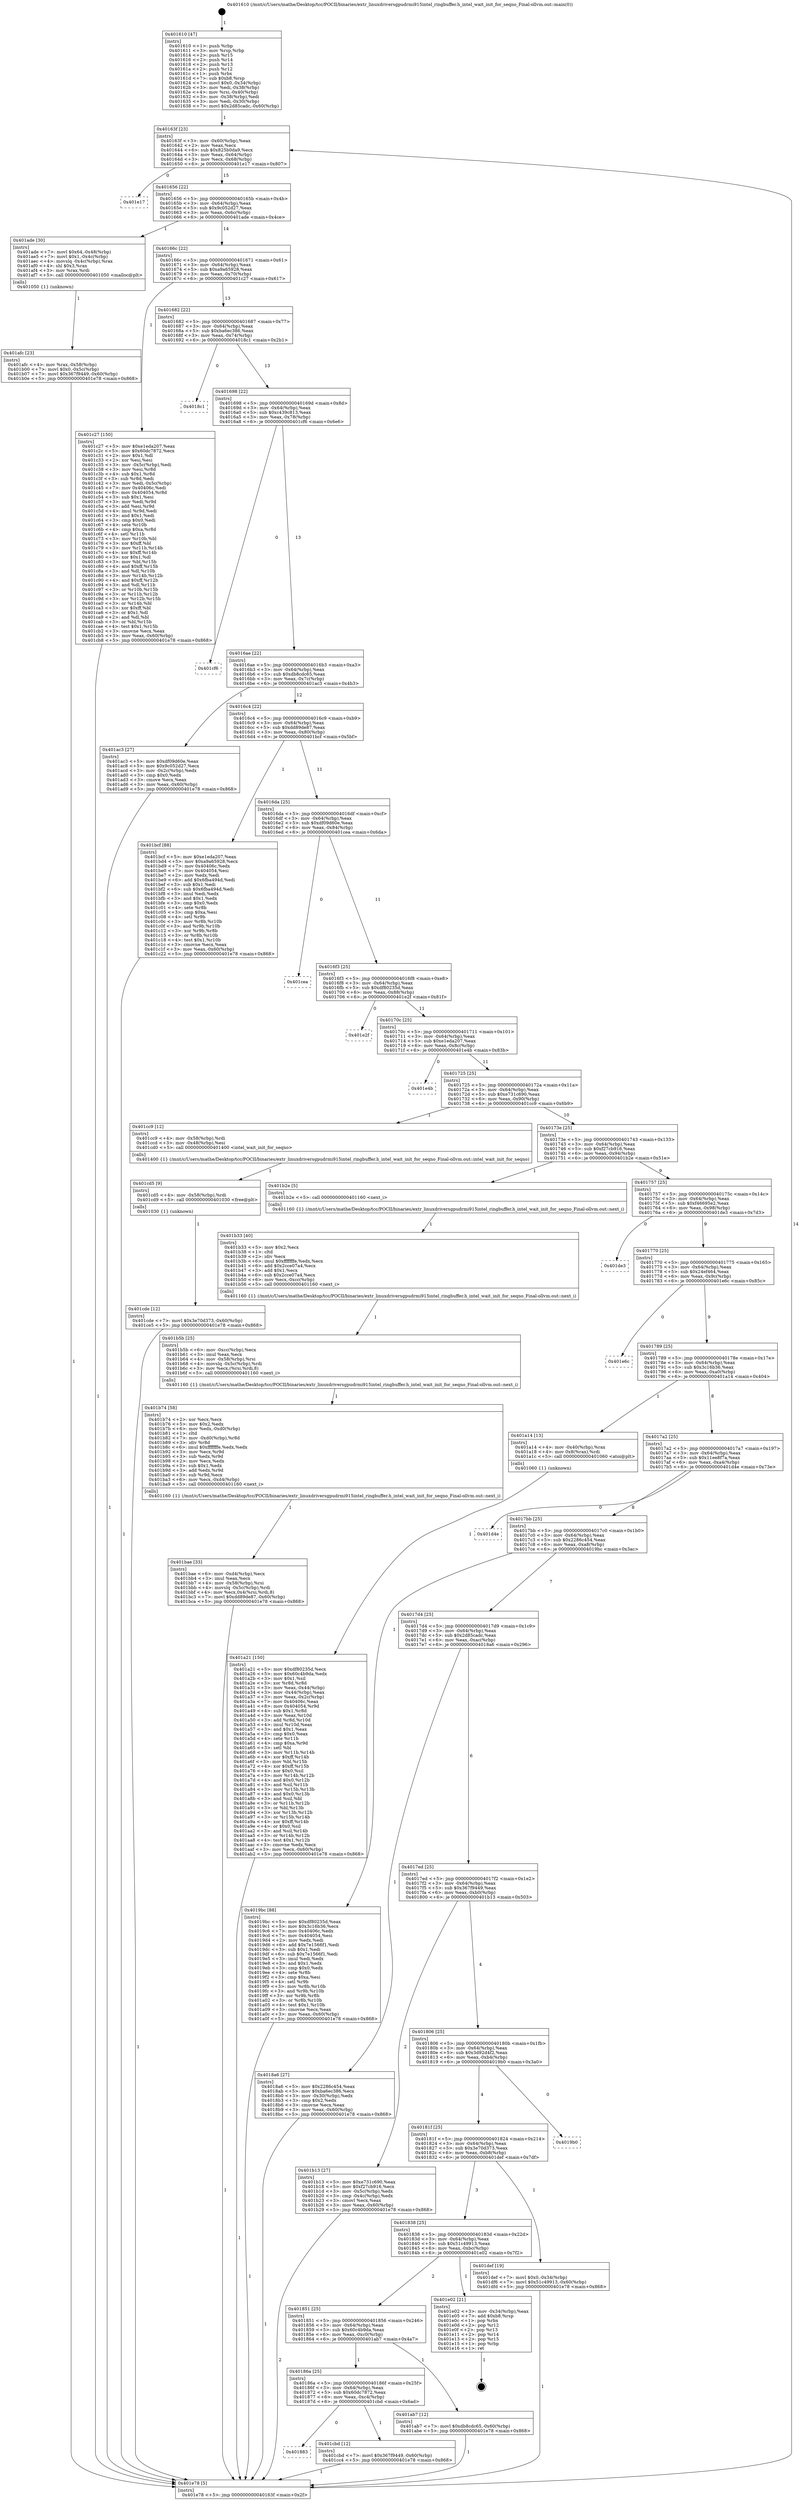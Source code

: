 digraph "0x401610" {
  label = "0x401610 (/mnt/c/Users/mathe/Desktop/tcc/POCII/binaries/extr_linuxdriversgpudrmi915intel_ringbuffer.h_intel_wait_init_for_seqno_Final-ollvm.out::main(0))"
  labelloc = "t"
  node[shape=record]

  Entry [label="",width=0.3,height=0.3,shape=circle,fillcolor=black,style=filled]
  "0x40163f" [label="{
     0x40163f [23]\l
     | [instrs]\l
     &nbsp;&nbsp;0x40163f \<+3\>: mov -0x60(%rbp),%eax\l
     &nbsp;&nbsp;0x401642 \<+2\>: mov %eax,%ecx\l
     &nbsp;&nbsp;0x401644 \<+6\>: sub $0x825b0da9,%ecx\l
     &nbsp;&nbsp;0x40164a \<+3\>: mov %eax,-0x64(%rbp)\l
     &nbsp;&nbsp;0x40164d \<+3\>: mov %ecx,-0x68(%rbp)\l
     &nbsp;&nbsp;0x401650 \<+6\>: je 0000000000401e17 \<main+0x807\>\l
  }"]
  "0x401e17" [label="{
     0x401e17\l
  }", style=dashed]
  "0x401656" [label="{
     0x401656 [22]\l
     | [instrs]\l
     &nbsp;&nbsp;0x401656 \<+5\>: jmp 000000000040165b \<main+0x4b\>\l
     &nbsp;&nbsp;0x40165b \<+3\>: mov -0x64(%rbp),%eax\l
     &nbsp;&nbsp;0x40165e \<+5\>: sub $0x9c052d27,%eax\l
     &nbsp;&nbsp;0x401663 \<+3\>: mov %eax,-0x6c(%rbp)\l
     &nbsp;&nbsp;0x401666 \<+6\>: je 0000000000401ade \<main+0x4ce\>\l
  }"]
  Exit [label="",width=0.3,height=0.3,shape=circle,fillcolor=black,style=filled,peripheries=2]
  "0x401ade" [label="{
     0x401ade [30]\l
     | [instrs]\l
     &nbsp;&nbsp;0x401ade \<+7\>: movl $0x64,-0x48(%rbp)\l
     &nbsp;&nbsp;0x401ae5 \<+7\>: movl $0x1,-0x4c(%rbp)\l
     &nbsp;&nbsp;0x401aec \<+4\>: movslq -0x4c(%rbp),%rax\l
     &nbsp;&nbsp;0x401af0 \<+4\>: shl $0x3,%rax\l
     &nbsp;&nbsp;0x401af4 \<+3\>: mov %rax,%rdi\l
     &nbsp;&nbsp;0x401af7 \<+5\>: call 0000000000401050 \<malloc@plt\>\l
     | [calls]\l
     &nbsp;&nbsp;0x401050 \{1\} (unknown)\l
  }"]
  "0x40166c" [label="{
     0x40166c [22]\l
     | [instrs]\l
     &nbsp;&nbsp;0x40166c \<+5\>: jmp 0000000000401671 \<main+0x61\>\l
     &nbsp;&nbsp;0x401671 \<+3\>: mov -0x64(%rbp),%eax\l
     &nbsp;&nbsp;0x401674 \<+5\>: sub $0xa9a65928,%eax\l
     &nbsp;&nbsp;0x401679 \<+3\>: mov %eax,-0x70(%rbp)\l
     &nbsp;&nbsp;0x40167c \<+6\>: je 0000000000401c27 \<main+0x617\>\l
  }"]
  "0x401cde" [label="{
     0x401cde [12]\l
     | [instrs]\l
     &nbsp;&nbsp;0x401cde \<+7\>: movl $0x3e70d373,-0x60(%rbp)\l
     &nbsp;&nbsp;0x401ce5 \<+5\>: jmp 0000000000401e78 \<main+0x868\>\l
  }"]
  "0x401c27" [label="{
     0x401c27 [150]\l
     | [instrs]\l
     &nbsp;&nbsp;0x401c27 \<+5\>: mov $0xe1eda207,%eax\l
     &nbsp;&nbsp;0x401c2c \<+5\>: mov $0x60dc7872,%ecx\l
     &nbsp;&nbsp;0x401c31 \<+2\>: mov $0x1,%dl\l
     &nbsp;&nbsp;0x401c33 \<+2\>: xor %esi,%esi\l
     &nbsp;&nbsp;0x401c35 \<+3\>: mov -0x5c(%rbp),%edi\l
     &nbsp;&nbsp;0x401c38 \<+3\>: mov %esi,%r8d\l
     &nbsp;&nbsp;0x401c3b \<+4\>: sub $0x1,%r8d\l
     &nbsp;&nbsp;0x401c3f \<+3\>: sub %r8d,%edi\l
     &nbsp;&nbsp;0x401c42 \<+3\>: mov %edi,-0x5c(%rbp)\l
     &nbsp;&nbsp;0x401c45 \<+7\>: mov 0x40406c,%edi\l
     &nbsp;&nbsp;0x401c4c \<+8\>: mov 0x404054,%r8d\l
     &nbsp;&nbsp;0x401c54 \<+3\>: sub $0x1,%esi\l
     &nbsp;&nbsp;0x401c57 \<+3\>: mov %edi,%r9d\l
     &nbsp;&nbsp;0x401c5a \<+3\>: add %esi,%r9d\l
     &nbsp;&nbsp;0x401c5d \<+4\>: imul %r9d,%edi\l
     &nbsp;&nbsp;0x401c61 \<+3\>: and $0x1,%edi\l
     &nbsp;&nbsp;0x401c64 \<+3\>: cmp $0x0,%edi\l
     &nbsp;&nbsp;0x401c67 \<+4\>: sete %r10b\l
     &nbsp;&nbsp;0x401c6b \<+4\>: cmp $0xa,%r8d\l
     &nbsp;&nbsp;0x401c6f \<+4\>: setl %r11b\l
     &nbsp;&nbsp;0x401c73 \<+3\>: mov %r10b,%bl\l
     &nbsp;&nbsp;0x401c76 \<+3\>: xor $0xff,%bl\l
     &nbsp;&nbsp;0x401c79 \<+3\>: mov %r11b,%r14b\l
     &nbsp;&nbsp;0x401c7c \<+4\>: xor $0xff,%r14b\l
     &nbsp;&nbsp;0x401c80 \<+3\>: xor $0x1,%dl\l
     &nbsp;&nbsp;0x401c83 \<+3\>: mov %bl,%r15b\l
     &nbsp;&nbsp;0x401c86 \<+4\>: and $0xff,%r15b\l
     &nbsp;&nbsp;0x401c8a \<+3\>: and %dl,%r10b\l
     &nbsp;&nbsp;0x401c8d \<+3\>: mov %r14b,%r12b\l
     &nbsp;&nbsp;0x401c90 \<+4\>: and $0xff,%r12b\l
     &nbsp;&nbsp;0x401c94 \<+3\>: and %dl,%r11b\l
     &nbsp;&nbsp;0x401c97 \<+3\>: or %r10b,%r15b\l
     &nbsp;&nbsp;0x401c9a \<+3\>: or %r11b,%r12b\l
     &nbsp;&nbsp;0x401c9d \<+3\>: xor %r12b,%r15b\l
     &nbsp;&nbsp;0x401ca0 \<+3\>: or %r14b,%bl\l
     &nbsp;&nbsp;0x401ca3 \<+3\>: xor $0xff,%bl\l
     &nbsp;&nbsp;0x401ca6 \<+3\>: or $0x1,%dl\l
     &nbsp;&nbsp;0x401ca9 \<+2\>: and %dl,%bl\l
     &nbsp;&nbsp;0x401cab \<+3\>: or %bl,%r15b\l
     &nbsp;&nbsp;0x401cae \<+4\>: test $0x1,%r15b\l
     &nbsp;&nbsp;0x401cb2 \<+3\>: cmovne %ecx,%eax\l
     &nbsp;&nbsp;0x401cb5 \<+3\>: mov %eax,-0x60(%rbp)\l
     &nbsp;&nbsp;0x401cb8 \<+5\>: jmp 0000000000401e78 \<main+0x868\>\l
  }"]
  "0x401682" [label="{
     0x401682 [22]\l
     | [instrs]\l
     &nbsp;&nbsp;0x401682 \<+5\>: jmp 0000000000401687 \<main+0x77\>\l
     &nbsp;&nbsp;0x401687 \<+3\>: mov -0x64(%rbp),%eax\l
     &nbsp;&nbsp;0x40168a \<+5\>: sub $0xba6ec386,%eax\l
     &nbsp;&nbsp;0x40168f \<+3\>: mov %eax,-0x74(%rbp)\l
     &nbsp;&nbsp;0x401692 \<+6\>: je 00000000004018c1 \<main+0x2b1\>\l
  }"]
  "0x401cd5" [label="{
     0x401cd5 [9]\l
     | [instrs]\l
     &nbsp;&nbsp;0x401cd5 \<+4\>: mov -0x58(%rbp),%rdi\l
     &nbsp;&nbsp;0x401cd9 \<+5\>: call 0000000000401030 \<free@plt\>\l
     | [calls]\l
     &nbsp;&nbsp;0x401030 \{1\} (unknown)\l
  }"]
  "0x4018c1" [label="{
     0x4018c1\l
  }", style=dashed]
  "0x401698" [label="{
     0x401698 [22]\l
     | [instrs]\l
     &nbsp;&nbsp;0x401698 \<+5\>: jmp 000000000040169d \<main+0x8d\>\l
     &nbsp;&nbsp;0x40169d \<+3\>: mov -0x64(%rbp),%eax\l
     &nbsp;&nbsp;0x4016a0 \<+5\>: sub $0xc439c813,%eax\l
     &nbsp;&nbsp;0x4016a5 \<+3\>: mov %eax,-0x78(%rbp)\l
     &nbsp;&nbsp;0x4016a8 \<+6\>: je 0000000000401cf6 \<main+0x6e6\>\l
  }"]
  "0x401883" [label="{
     0x401883\l
  }", style=dashed]
  "0x401cf6" [label="{
     0x401cf6\l
  }", style=dashed]
  "0x4016ae" [label="{
     0x4016ae [22]\l
     | [instrs]\l
     &nbsp;&nbsp;0x4016ae \<+5\>: jmp 00000000004016b3 \<main+0xa3\>\l
     &nbsp;&nbsp;0x4016b3 \<+3\>: mov -0x64(%rbp),%eax\l
     &nbsp;&nbsp;0x4016b6 \<+5\>: sub $0xdb8cdc65,%eax\l
     &nbsp;&nbsp;0x4016bb \<+3\>: mov %eax,-0x7c(%rbp)\l
     &nbsp;&nbsp;0x4016be \<+6\>: je 0000000000401ac3 \<main+0x4b3\>\l
  }"]
  "0x401cbd" [label="{
     0x401cbd [12]\l
     | [instrs]\l
     &nbsp;&nbsp;0x401cbd \<+7\>: movl $0x367f9449,-0x60(%rbp)\l
     &nbsp;&nbsp;0x401cc4 \<+5\>: jmp 0000000000401e78 \<main+0x868\>\l
  }"]
  "0x401ac3" [label="{
     0x401ac3 [27]\l
     | [instrs]\l
     &nbsp;&nbsp;0x401ac3 \<+5\>: mov $0xdf09d60e,%eax\l
     &nbsp;&nbsp;0x401ac8 \<+5\>: mov $0x9c052d27,%ecx\l
     &nbsp;&nbsp;0x401acd \<+3\>: mov -0x2c(%rbp),%edx\l
     &nbsp;&nbsp;0x401ad0 \<+3\>: cmp $0x0,%edx\l
     &nbsp;&nbsp;0x401ad3 \<+3\>: cmove %ecx,%eax\l
     &nbsp;&nbsp;0x401ad6 \<+3\>: mov %eax,-0x60(%rbp)\l
     &nbsp;&nbsp;0x401ad9 \<+5\>: jmp 0000000000401e78 \<main+0x868\>\l
  }"]
  "0x4016c4" [label="{
     0x4016c4 [22]\l
     | [instrs]\l
     &nbsp;&nbsp;0x4016c4 \<+5\>: jmp 00000000004016c9 \<main+0xb9\>\l
     &nbsp;&nbsp;0x4016c9 \<+3\>: mov -0x64(%rbp),%eax\l
     &nbsp;&nbsp;0x4016cc \<+5\>: sub $0xdd89de87,%eax\l
     &nbsp;&nbsp;0x4016d1 \<+3\>: mov %eax,-0x80(%rbp)\l
     &nbsp;&nbsp;0x4016d4 \<+6\>: je 0000000000401bcf \<main+0x5bf\>\l
  }"]
  "0x401bae" [label="{
     0x401bae [33]\l
     | [instrs]\l
     &nbsp;&nbsp;0x401bae \<+6\>: mov -0xd4(%rbp),%ecx\l
     &nbsp;&nbsp;0x401bb4 \<+3\>: imul %eax,%ecx\l
     &nbsp;&nbsp;0x401bb7 \<+4\>: mov -0x58(%rbp),%rsi\l
     &nbsp;&nbsp;0x401bbb \<+4\>: movslq -0x5c(%rbp),%rdi\l
     &nbsp;&nbsp;0x401bbf \<+4\>: mov %ecx,0x4(%rsi,%rdi,8)\l
     &nbsp;&nbsp;0x401bc3 \<+7\>: movl $0xdd89de87,-0x60(%rbp)\l
     &nbsp;&nbsp;0x401bca \<+5\>: jmp 0000000000401e78 \<main+0x868\>\l
  }"]
  "0x401bcf" [label="{
     0x401bcf [88]\l
     | [instrs]\l
     &nbsp;&nbsp;0x401bcf \<+5\>: mov $0xe1eda207,%eax\l
     &nbsp;&nbsp;0x401bd4 \<+5\>: mov $0xa9a65928,%ecx\l
     &nbsp;&nbsp;0x401bd9 \<+7\>: mov 0x40406c,%edx\l
     &nbsp;&nbsp;0x401be0 \<+7\>: mov 0x404054,%esi\l
     &nbsp;&nbsp;0x401be7 \<+2\>: mov %edx,%edi\l
     &nbsp;&nbsp;0x401be9 \<+6\>: add $0x6fba494d,%edi\l
     &nbsp;&nbsp;0x401bef \<+3\>: sub $0x1,%edi\l
     &nbsp;&nbsp;0x401bf2 \<+6\>: sub $0x6fba494d,%edi\l
     &nbsp;&nbsp;0x401bf8 \<+3\>: imul %edi,%edx\l
     &nbsp;&nbsp;0x401bfb \<+3\>: and $0x1,%edx\l
     &nbsp;&nbsp;0x401bfe \<+3\>: cmp $0x0,%edx\l
     &nbsp;&nbsp;0x401c01 \<+4\>: sete %r8b\l
     &nbsp;&nbsp;0x401c05 \<+3\>: cmp $0xa,%esi\l
     &nbsp;&nbsp;0x401c08 \<+4\>: setl %r9b\l
     &nbsp;&nbsp;0x401c0c \<+3\>: mov %r8b,%r10b\l
     &nbsp;&nbsp;0x401c0f \<+3\>: and %r9b,%r10b\l
     &nbsp;&nbsp;0x401c12 \<+3\>: xor %r9b,%r8b\l
     &nbsp;&nbsp;0x401c15 \<+3\>: or %r8b,%r10b\l
     &nbsp;&nbsp;0x401c18 \<+4\>: test $0x1,%r10b\l
     &nbsp;&nbsp;0x401c1c \<+3\>: cmovne %ecx,%eax\l
     &nbsp;&nbsp;0x401c1f \<+3\>: mov %eax,-0x60(%rbp)\l
     &nbsp;&nbsp;0x401c22 \<+5\>: jmp 0000000000401e78 \<main+0x868\>\l
  }"]
  "0x4016da" [label="{
     0x4016da [25]\l
     | [instrs]\l
     &nbsp;&nbsp;0x4016da \<+5\>: jmp 00000000004016df \<main+0xcf\>\l
     &nbsp;&nbsp;0x4016df \<+3\>: mov -0x64(%rbp),%eax\l
     &nbsp;&nbsp;0x4016e2 \<+5\>: sub $0xdf09d60e,%eax\l
     &nbsp;&nbsp;0x4016e7 \<+6\>: mov %eax,-0x84(%rbp)\l
     &nbsp;&nbsp;0x4016ed \<+6\>: je 0000000000401cea \<main+0x6da\>\l
  }"]
  "0x401b74" [label="{
     0x401b74 [58]\l
     | [instrs]\l
     &nbsp;&nbsp;0x401b74 \<+2\>: xor %ecx,%ecx\l
     &nbsp;&nbsp;0x401b76 \<+5\>: mov $0x2,%edx\l
     &nbsp;&nbsp;0x401b7b \<+6\>: mov %edx,-0xd0(%rbp)\l
     &nbsp;&nbsp;0x401b81 \<+1\>: cltd\l
     &nbsp;&nbsp;0x401b82 \<+7\>: mov -0xd0(%rbp),%r8d\l
     &nbsp;&nbsp;0x401b89 \<+3\>: idiv %r8d\l
     &nbsp;&nbsp;0x401b8c \<+6\>: imul $0xfffffffe,%edx,%edx\l
     &nbsp;&nbsp;0x401b92 \<+3\>: mov %ecx,%r9d\l
     &nbsp;&nbsp;0x401b95 \<+3\>: sub %edx,%r9d\l
     &nbsp;&nbsp;0x401b98 \<+2\>: mov %ecx,%edx\l
     &nbsp;&nbsp;0x401b9a \<+3\>: sub $0x1,%edx\l
     &nbsp;&nbsp;0x401b9d \<+3\>: add %edx,%r9d\l
     &nbsp;&nbsp;0x401ba0 \<+3\>: sub %r9d,%ecx\l
     &nbsp;&nbsp;0x401ba3 \<+6\>: mov %ecx,-0xd4(%rbp)\l
     &nbsp;&nbsp;0x401ba9 \<+5\>: call 0000000000401160 \<next_i\>\l
     | [calls]\l
     &nbsp;&nbsp;0x401160 \{1\} (/mnt/c/Users/mathe/Desktop/tcc/POCII/binaries/extr_linuxdriversgpudrmi915intel_ringbuffer.h_intel_wait_init_for_seqno_Final-ollvm.out::next_i)\l
  }"]
  "0x401cea" [label="{
     0x401cea\l
  }", style=dashed]
  "0x4016f3" [label="{
     0x4016f3 [25]\l
     | [instrs]\l
     &nbsp;&nbsp;0x4016f3 \<+5\>: jmp 00000000004016f8 \<main+0xe8\>\l
     &nbsp;&nbsp;0x4016f8 \<+3\>: mov -0x64(%rbp),%eax\l
     &nbsp;&nbsp;0x4016fb \<+5\>: sub $0xdf80235d,%eax\l
     &nbsp;&nbsp;0x401700 \<+6\>: mov %eax,-0x88(%rbp)\l
     &nbsp;&nbsp;0x401706 \<+6\>: je 0000000000401e2f \<main+0x81f\>\l
  }"]
  "0x401b5b" [label="{
     0x401b5b [25]\l
     | [instrs]\l
     &nbsp;&nbsp;0x401b5b \<+6\>: mov -0xcc(%rbp),%ecx\l
     &nbsp;&nbsp;0x401b61 \<+3\>: imul %eax,%ecx\l
     &nbsp;&nbsp;0x401b64 \<+4\>: mov -0x58(%rbp),%rsi\l
     &nbsp;&nbsp;0x401b68 \<+4\>: movslq -0x5c(%rbp),%rdi\l
     &nbsp;&nbsp;0x401b6c \<+3\>: mov %ecx,(%rsi,%rdi,8)\l
     &nbsp;&nbsp;0x401b6f \<+5\>: call 0000000000401160 \<next_i\>\l
     | [calls]\l
     &nbsp;&nbsp;0x401160 \{1\} (/mnt/c/Users/mathe/Desktop/tcc/POCII/binaries/extr_linuxdriversgpudrmi915intel_ringbuffer.h_intel_wait_init_for_seqno_Final-ollvm.out::next_i)\l
  }"]
  "0x401e2f" [label="{
     0x401e2f\l
  }", style=dashed]
  "0x40170c" [label="{
     0x40170c [25]\l
     | [instrs]\l
     &nbsp;&nbsp;0x40170c \<+5\>: jmp 0000000000401711 \<main+0x101\>\l
     &nbsp;&nbsp;0x401711 \<+3\>: mov -0x64(%rbp),%eax\l
     &nbsp;&nbsp;0x401714 \<+5\>: sub $0xe1eda207,%eax\l
     &nbsp;&nbsp;0x401719 \<+6\>: mov %eax,-0x8c(%rbp)\l
     &nbsp;&nbsp;0x40171f \<+6\>: je 0000000000401e4b \<main+0x83b\>\l
  }"]
  "0x401b33" [label="{
     0x401b33 [40]\l
     | [instrs]\l
     &nbsp;&nbsp;0x401b33 \<+5\>: mov $0x2,%ecx\l
     &nbsp;&nbsp;0x401b38 \<+1\>: cltd\l
     &nbsp;&nbsp;0x401b39 \<+2\>: idiv %ecx\l
     &nbsp;&nbsp;0x401b3b \<+6\>: imul $0xfffffffe,%edx,%ecx\l
     &nbsp;&nbsp;0x401b41 \<+6\>: add $0x2cce07a4,%ecx\l
     &nbsp;&nbsp;0x401b47 \<+3\>: add $0x1,%ecx\l
     &nbsp;&nbsp;0x401b4a \<+6\>: sub $0x2cce07a4,%ecx\l
     &nbsp;&nbsp;0x401b50 \<+6\>: mov %ecx,-0xcc(%rbp)\l
     &nbsp;&nbsp;0x401b56 \<+5\>: call 0000000000401160 \<next_i\>\l
     | [calls]\l
     &nbsp;&nbsp;0x401160 \{1\} (/mnt/c/Users/mathe/Desktop/tcc/POCII/binaries/extr_linuxdriversgpudrmi915intel_ringbuffer.h_intel_wait_init_for_seqno_Final-ollvm.out::next_i)\l
  }"]
  "0x401e4b" [label="{
     0x401e4b\l
  }", style=dashed]
  "0x401725" [label="{
     0x401725 [25]\l
     | [instrs]\l
     &nbsp;&nbsp;0x401725 \<+5\>: jmp 000000000040172a \<main+0x11a\>\l
     &nbsp;&nbsp;0x40172a \<+3\>: mov -0x64(%rbp),%eax\l
     &nbsp;&nbsp;0x40172d \<+5\>: sub $0xe731c690,%eax\l
     &nbsp;&nbsp;0x401732 \<+6\>: mov %eax,-0x90(%rbp)\l
     &nbsp;&nbsp;0x401738 \<+6\>: je 0000000000401cc9 \<main+0x6b9\>\l
  }"]
  "0x401afc" [label="{
     0x401afc [23]\l
     | [instrs]\l
     &nbsp;&nbsp;0x401afc \<+4\>: mov %rax,-0x58(%rbp)\l
     &nbsp;&nbsp;0x401b00 \<+7\>: movl $0x0,-0x5c(%rbp)\l
     &nbsp;&nbsp;0x401b07 \<+7\>: movl $0x367f9449,-0x60(%rbp)\l
     &nbsp;&nbsp;0x401b0e \<+5\>: jmp 0000000000401e78 \<main+0x868\>\l
  }"]
  "0x401cc9" [label="{
     0x401cc9 [12]\l
     | [instrs]\l
     &nbsp;&nbsp;0x401cc9 \<+4\>: mov -0x58(%rbp),%rdi\l
     &nbsp;&nbsp;0x401ccd \<+3\>: mov -0x48(%rbp),%esi\l
     &nbsp;&nbsp;0x401cd0 \<+5\>: call 0000000000401400 \<intel_wait_init_for_seqno\>\l
     | [calls]\l
     &nbsp;&nbsp;0x401400 \{1\} (/mnt/c/Users/mathe/Desktop/tcc/POCII/binaries/extr_linuxdriversgpudrmi915intel_ringbuffer.h_intel_wait_init_for_seqno_Final-ollvm.out::intel_wait_init_for_seqno)\l
  }"]
  "0x40173e" [label="{
     0x40173e [25]\l
     | [instrs]\l
     &nbsp;&nbsp;0x40173e \<+5\>: jmp 0000000000401743 \<main+0x133\>\l
     &nbsp;&nbsp;0x401743 \<+3\>: mov -0x64(%rbp),%eax\l
     &nbsp;&nbsp;0x401746 \<+5\>: sub $0xf27cb916,%eax\l
     &nbsp;&nbsp;0x40174b \<+6\>: mov %eax,-0x94(%rbp)\l
     &nbsp;&nbsp;0x401751 \<+6\>: je 0000000000401b2e \<main+0x51e\>\l
  }"]
  "0x40186a" [label="{
     0x40186a [25]\l
     | [instrs]\l
     &nbsp;&nbsp;0x40186a \<+5\>: jmp 000000000040186f \<main+0x25f\>\l
     &nbsp;&nbsp;0x40186f \<+3\>: mov -0x64(%rbp),%eax\l
     &nbsp;&nbsp;0x401872 \<+5\>: sub $0x60dc7872,%eax\l
     &nbsp;&nbsp;0x401877 \<+6\>: mov %eax,-0xc4(%rbp)\l
     &nbsp;&nbsp;0x40187d \<+6\>: je 0000000000401cbd \<main+0x6ad\>\l
  }"]
  "0x401b2e" [label="{
     0x401b2e [5]\l
     | [instrs]\l
     &nbsp;&nbsp;0x401b2e \<+5\>: call 0000000000401160 \<next_i\>\l
     | [calls]\l
     &nbsp;&nbsp;0x401160 \{1\} (/mnt/c/Users/mathe/Desktop/tcc/POCII/binaries/extr_linuxdriversgpudrmi915intel_ringbuffer.h_intel_wait_init_for_seqno_Final-ollvm.out::next_i)\l
  }"]
  "0x401757" [label="{
     0x401757 [25]\l
     | [instrs]\l
     &nbsp;&nbsp;0x401757 \<+5\>: jmp 000000000040175c \<main+0x14c\>\l
     &nbsp;&nbsp;0x40175c \<+3\>: mov -0x64(%rbp),%eax\l
     &nbsp;&nbsp;0x40175f \<+5\>: sub $0xf46695e2,%eax\l
     &nbsp;&nbsp;0x401764 \<+6\>: mov %eax,-0x98(%rbp)\l
     &nbsp;&nbsp;0x40176a \<+6\>: je 0000000000401de3 \<main+0x7d3\>\l
  }"]
  "0x401ab7" [label="{
     0x401ab7 [12]\l
     | [instrs]\l
     &nbsp;&nbsp;0x401ab7 \<+7\>: movl $0xdb8cdc65,-0x60(%rbp)\l
     &nbsp;&nbsp;0x401abe \<+5\>: jmp 0000000000401e78 \<main+0x868\>\l
  }"]
  "0x401de3" [label="{
     0x401de3\l
  }", style=dashed]
  "0x401770" [label="{
     0x401770 [25]\l
     | [instrs]\l
     &nbsp;&nbsp;0x401770 \<+5\>: jmp 0000000000401775 \<main+0x165\>\l
     &nbsp;&nbsp;0x401775 \<+3\>: mov -0x64(%rbp),%eax\l
     &nbsp;&nbsp;0x401778 \<+5\>: sub $0x24ef464,%eax\l
     &nbsp;&nbsp;0x40177d \<+6\>: mov %eax,-0x9c(%rbp)\l
     &nbsp;&nbsp;0x401783 \<+6\>: je 0000000000401e6c \<main+0x85c\>\l
  }"]
  "0x401851" [label="{
     0x401851 [25]\l
     | [instrs]\l
     &nbsp;&nbsp;0x401851 \<+5\>: jmp 0000000000401856 \<main+0x246\>\l
     &nbsp;&nbsp;0x401856 \<+3\>: mov -0x64(%rbp),%eax\l
     &nbsp;&nbsp;0x401859 \<+5\>: sub $0x60c4b9da,%eax\l
     &nbsp;&nbsp;0x40185e \<+6\>: mov %eax,-0xc0(%rbp)\l
     &nbsp;&nbsp;0x401864 \<+6\>: je 0000000000401ab7 \<main+0x4a7\>\l
  }"]
  "0x401e6c" [label="{
     0x401e6c\l
  }", style=dashed]
  "0x401789" [label="{
     0x401789 [25]\l
     | [instrs]\l
     &nbsp;&nbsp;0x401789 \<+5\>: jmp 000000000040178e \<main+0x17e\>\l
     &nbsp;&nbsp;0x40178e \<+3\>: mov -0x64(%rbp),%eax\l
     &nbsp;&nbsp;0x401791 \<+5\>: sub $0x3c16b36,%eax\l
     &nbsp;&nbsp;0x401796 \<+6\>: mov %eax,-0xa0(%rbp)\l
     &nbsp;&nbsp;0x40179c \<+6\>: je 0000000000401a14 \<main+0x404\>\l
  }"]
  "0x401e02" [label="{
     0x401e02 [21]\l
     | [instrs]\l
     &nbsp;&nbsp;0x401e02 \<+3\>: mov -0x34(%rbp),%eax\l
     &nbsp;&nbsp;0x401e05 \<+7\>: add $0xb8,%rsp\l
     &nbsp;&nbsp;0x401e0c \<+1\>: pop %rbx\l
     &nbsp;&nbsp;0x401e0d \<+2\>: pop %r12\l
     &nbsp;&nbsp;0x401e0f \<+2\>: pop %r13\l
     &nbsp;&nbsp;0x401e11 \<+2\>: pop %r14\l
     &nbsp;&nbsp;0x401e13 \<+2\>: pop %r15\l
     &nbsp;&nbsp;0x401e15 \<+1\>: pop %rbp\l
     &nbsp;&nbsp;0x401e16 \<+1\>: ret\l
  }"]
  "0x401a14" [label="{
     0x401a14 [13]\l
     | [instrs]\l
     &nbsp;&nbsp;0x401a14 \<+4\>: mov -0x40(%rbp),%rax\l
     &nbsp;&nbsp;0x401a18 \<+4\>: mov 0x8(%rax),%rdi\l
     &nbsp;&nbsp;0x401a1c \<+5\>: call 0000000000401060 \<atoi@plt\>\l
     | [calls]\l
     &nbsp;&nbsp;0x401060 \{1\} (unknown)\l
  }"]
  "0x4017a2" [label="{
     0x4017a2 [25]\l
     | [instrs]\l
     &nbsp;&nbsp;0x4017a2 \<+5\>: jmp 00000000004017a7 \<main+0x197\>\l
     &nbsp;&nbsp;0x4017a7 \<+3\>: mov -0x64(%rbp),%eax\l
     &nbsp;&nbsp;0x4017aa \<+5\>: sub $0x11ee8f7a,%eax\l
     &nbsp;&nbsp;0x4017af \<+6\>: mov %eax,-0xa4(%rbp)\l
     &nbsp;&nbsp;0x4017b5 \<+6\>: je 0000000000401d4e \<main+0x73e\>\l
  }"]
  "0x401838" [label="{
     0x401838 [25]\l
     | [instrs]\l
     &nbsp;&nbsp;0x401838 \<+5\>: jmp 000000000040183d \<main+0x22d\>\l
     &nbsp;&nbsp;0x40183d \<+3\>: mov -0x64(%rbp),%eax\l
     &nbsp;&nbsp;0x401840 \<+5\>: sub $0x51c49913,%eax\l
     &nbsp;&nbsp;0x401845 \<+6\>: mov %eax,-0xbc(%rbp)\l
     &nbsp;&nbsp;0x40184b \<+6\>: je 0000000000401e02 \<main+0x7f2\>\l
  }"]
  "0x401d4e" [label="{
     0x401d4e\l
  }", style=dashed]
  "0x4017bb" [label="{
     0x4017bb [25]\l
     | [instrs]\l
     &nbsp;&nbsp;0x4017bb \<+5\>: jmp 00000000004017c0 \<main+0x1b0\>\l
     &nbsp;&nbsp;0x4017c0 \<+3\>: mov -0x64(%rbp),%eax\l
     &nbsp;&nbsp;0x4017c3 \<+5\>: sub $0x2286c454,%eax\l
     &nbsp;&nbsp;0x4017c8 \<+6\>: mov %eax,-0xa8(%rbp)\l
     &nbsp;&nbsp;0x4017ce \<+6\>: je 00000000004019bc \<main+0x3ac\>\l
  }"]
  "0x401def" [label="{
     0x401def [19]\l
     | [instrs]\l
     &nbsp;&nbsp;0x401def \<+7\>: movl $0x0,-0x34(%rbp)\l
     &nbsp;&nbsp;0x401df6 \<+7\>: movl $0x51c49913,-0x60(%rbp)\l
     &nbsp;&nbsp;0x401dfd \<+5\>: jmp 0000000000401e78 \<main+0x868\>\l
  }"]
  "0x4019bc" [label="{
     0x4019bc [88]\l
     | [instrs]\l
     &nbsp;&nbsp;0x4019bc \<+5\>: mov $0xdf80235d,%eax\l
     &nbsp;&nbsp;0x4019c1 \<+5\>: mov $0x3c16b36,%ecx\l
     &nbsp;&nbsp;0x4019c6 \<+7\>: mov 0x40406c,%edx\l
     &nbsp;&nbsp;0x4019cd \<+7\>: mov 0x404054,%esi\l
     &nbsp;&nbsp;0x4019d4 \<+2\>: mov %edx,%edi\l
     &nbsp;&nbsp;0x4019d6 \<+6\>: add $0x7e1566f1,%edi\l
     &nbsp;&nbsp;0x4019dc \<+3\>: sub $0x1,%edi\l
     &nbsp;&nbsp;0x4019df \<+6\>: sub $0x7e1566f1,%edi\l
     &nbsp;&nbsp;0x4019e5 \<+3\>: imul %edi,%edx\l
     &nbsp;&nbsp;0x4019e8 \<+3\>: and $0x1,%edx\l
     &nbsp;&nbsp;0x4019eb \<+3\>: cmp $0x0,%edx\l
     &nbsp;&nbsp;0x4019ee \<+4\>: sete %r8b\l
     &nbsp;&nbsp;0x4019f2 \<+3\>: cmp $0xa,%esi\l
     &nbsp;&nbsp;0x4019f5 \<+4\>: setl %r9b\l
     &nbsp;&nbsp;0x4019f9 \<+3\>: mov %r8b,%r10b\l
     &nbsp;&nbsp;0x4019fc \<+3\>: and %r9b,%r10b\l
     &nbsp;&nbsp;0x4019ff \<+3\>: xor %r9b,%r8b\l
     &nbsp;&nbsp;0x401a02 \<+3\>: or %r8b,%r10b\l
     &nbsp;&nbsp;0x401a05 \<+4\>: test $0x1,%r10b\l
     &nbsp;&nbsp;0x401a09 \<+3\>: cmovne %ecx,%eax\l
     &nbsp;&nbsp;0x401a0c \<+3\>: mov %eax,-0x60(%rbp)\l
     &nbsp;&nbsp;0x401a0f \<+5\>: jmp 0000000000401e78 \<main+0x868\>\l
  }"]
  "0x4017d4" [label="{
     0x4017d4 [25]\l
     | [instrs]\l
     &nbsp;&nbsp;0x4017d4 \<+5\>: jmp 00000000004017d9 \<main+0x1c9\>\l
     &nbsp;&nbsp;0x4017d9 \<+3\>: mov -0x64(%rbp),%eax\l
     &nbsp;&nbsp;0x4017dc \<+5\>: sub $0x2d85cadc,%eax\l
     &nbsp;&nbsp;0x4017e1 \<+6\>: mov %eax,-0xac(%rbp)\l
     &nbsp;&nbsp;0x4017e7 \<+6\>: je 00000000004018a6 \<main+0x296\>\l
  }"]
  "0x40181f" [label="{
     0x40181f [25]\l
     | [instrs]\l
     &nbsp;&nbsp;0x40181f \<+5\>: jmp 0000000000401824 \<main+0x214\>\l
     &nbsp;&nbsp;0x401824 \<+3\>: mov -0x64(%rbp),%eax\l
     &nbsp;&nbsp;0x401827 \<+5\>: sub $0x3e70d373,%eax\l
     &nbsp;&nbsp;0x40182c \<+6\>: mov %eax,-0xb8(%rbp)\l
     &nbsp;&nbsp;0x401832 \<+6\>: je 0000000000401def \<main+0x7df\>\l
  }"]
  "0x4018a6" [label="{
     0x4018a6 [27]\l
     | [instrs]\l
     &nbsp;&nbsp;0x4018a6 \<+5\>: mov $0x2286c454,%eax\l
     &nbsp;&nbsp;0x4018ab \<+5\>: mov $0xba6ec386,%ecx\l
     &nbsp;&nbsp;0x4018b0 \<+3\>: mov -0x30(%rbp),%edx\l
     &nbsp;&nbsp;0x4018b3 \<+3\>: cmp $0x2,%edx\l
     &nbsp;&nbsp;0x4018b6 \<+3\>: cmovne %ecx,%eax\l
     &nbsp;&nbsp;0x4018b9 \<+3\>: mov %eax,-0x60(%rbp)\l
     &nbsp;&nbsp;0x4018bc \<+5\>: jmp 0000000000401e78 \<main+0x868\>\l
  }"]
  "0x4017ed" [label="{
     0x4017ed [25]\l
     | [instrs]\l
     &nbsp;&nbsp;0x4017ed \<+5\>: jmp 00000000004017f2 \<main+0x1e2\>\l
     &nbsp;&nbsp;0x4017f2 \<+3\>: mov -0x64(%rbp),%eax\l
     &nbsp;&nbsp;0x4017f5 \<+5\>: sub $0x367f9449,%eax\l
     &nbsp;&nbsp;0x4017fa \<+6\>: mov %eax,-0xb0(%rbp)\l
     &nbsp;&nbsp;0x401800 \<+6\>: je 0000000000401b13 \<main+0x503\>\l
  }"]
  "0x401e78" [label="{
     0x401e78 [5]\l
     | [instrs]\l
     &nbsp;&nbsp;0x401e78 \<+5\>: jmp 000000000040163f \<main+0x2f\>\l
  }"]
  "0x401610" [label="{
     0x401610 [47]\l
     | [instrs]\l
     &nbsp;&nbsp;0x401610 \<+1\>: push %rbp\l
     &nbsp;&nbsp;0x401611 \<+3\>: mov %rsp,%rbp\l
     &nbsp;&nbsp;0x401614 \<+2\>: push %r15\l
     &nbsp;&nbsp;0x401616 \<+2\>: push %r14\l
     &nbsp;&nbsp;0x401618 \<+2\>: push %r13\l
     &nbsp;&nbsp;0x40161a \<+2\>: push %r12\l
     &nbsp;&nbsp;0x40161c \<+1\>: push %rbx\l
     &nbsp;&nbsp;0x40161d \<+7\>: sub $0xb8,%rsp\l
     &nbsp;&nbsp;0x401624 \<+7\>: movl $0x0,-0x34(%rbp)\l
     &nbsp;&nbsp;0x40162b \<+3\>: mov %edi,-0x38(%rbp)\l
     &nbsp;&nbsp;0x40162e \<+4\>: mov %rsi,-0x40(%rbp)\l
     &nbsp;&nbsp;0x401632 \<+3\>: mov -0x38(%rbp),%edi\l
     &nbsp;&nbsp;0x401635 \<+3\>: mov %edi,-0x30(%rbp)\l
     &nbsp;&nbsp;0x401638 \<+7\>: movl $0x2d85cadc,-0x60(%rbp)\l
  }"]
  "0x401a21" [label="{
     0x401a21 [150]\l
     | [instrs]\l
     &nbsp;&nbsp;0x401a21 \<+5\>: mov $0xdf80235d,%ecx\l
     &nbsp;&nbsp;0x401a26 \<+5\>: mov $0x60c4b9da,%edx\l
     &nbsp;&nbsp;0x401a2b \<+3\>: mov $0x1,%sil\l
     &nbsp;&nbsp;0x401a2e \<+3\>: xor %r8d,%r8d\l
     &nbsp;&nbsp;0x401a31 \<+3\>: mov %eax,-0x44(%rbp)\l
     &nbsp;&nbsp;0x401a34 \<+3\>: mov -0x44(%rbp),%eax\l
     &nbsp;&nbsp;0x401a37 \<+3\>: mov %eax,-0x2c(%rbp)\l
     &nbsp;&nbsp;0x401a3a \<+7\>: mov 0x40406c,%eax\l
     &nbsp;&nbsp;0x401a41 \<+8\>: mov 0x404054,%r9d\l
     &nbsp;&nbsp;0x401a49 \<+4\>: sub $0x1,%r8d\l
     &nbsp;&nbsp;0x401a4d \<+3\>: mov %eax,%r10d\l
     &nbsp;&nbsp;0x401a50 \<+3\>: add %r8d,%r10d\l
     &nbsp;&nbsp;0x401a53 \<+4\>: imul %r10d,%eax\l
     &nbsp;&nbsp;0x401a57 \<+3\>: and $0x1,%eax\l
     &nbsp;&nbsp;0x401a5a \<+3\>: cmp $0x0,%eax\l
     &nbsp;&nbsp;0x401a5d \<+4\>: sete %r11b\l
     &nbsp;&nbsp;0x401a61 \<+4\>: cmp $0xa,%r9d\l
     &nbsp;&nbsp;0x401a65 \<+3\>: setl %bl\l
     &nbsp;&nbsp;0x401a68 \<+3\>: mov %r11b,%r14b\l
     &nbsp;&nbsp;0x401a6b \<+4\>: xor $0xff,%r14b\l
     &nbsp;&nbsp;0x401a6f \<+3\>: mov %bl,%r15b\l
     &nbsp;&nbsp;0x401a72 \<+4\>: xor $0xff,%r15b\l
     &nbsp;&nbsp;0x401a76 \<+4\>: xor $0x0,%sil\l
     &nbsp;&nbsp;0x401a7a \<+3\>: mov %r14b,%r12b\l
     &nbsp;&nbsp;0x401a7d \<+4\>: and $0x0,%r12b\l
     &nbsp;&nbsp;0x401a81 \<+3\>: and %sil,%r11b\l
     &nbsp;&nbsp;0x401a84 \<+3\>: mov %r15b,%r13b\l
     &nbsp;&nbsp;0x401a87 \<+4\>: and $0x0,%r13b\l
     &nbsp;&nbsp;0x401a8b \<+3\>: and %sil,%bl\l
     &nbsp;&nbsp;0x401a8e \<+3\>: or %r11b,%r12b\l
     &nbsp;&nbsp;0x401a91 \<+3\>: or %bl,%r13b\l
     &nbsp;&nbsp;0x401a94 \<+3\>: xor %r13b,%r12b\l
     &nbsp;&nbsp;0x401a97 \<+3\>: or %r15b,%r14b\l
     &nbsp;&nbsp;0x401a9a \<+4\>: xor $0xff,%r14b\l
     &nbsp;&nbsp;0x401a9e \<+4\>: or $0x0,%sil\l
     &nbsp;&nbsp;0x401aa2 \<+3\>: and %sil,%r14b\l
     &nbsp;&nbsp;0x401aa5 \<+3\>: or %r14b,%r12b\l
     &nbsp;&nbsp;0x401aa8 \<+4\>: test $0x1,%r12b\l
     &nbsp;&nbsp;0x401aac \<+3\>: cmovne %edx,%ecx\l
     &nbsp;&nbsp;0x401aaf \<+3\>: mov %ecx,-0x60(%rbp)\l
     &nbsp;&nbsp;0x401ab2 \<+5\>: jmp 0000000000401e78 \<main+0x868\>\l
  }"]
  "0x4019b0" [label="{
     0x4019b0\l
  }", style=dashed]
  "0x401b13" [label="{
     0x401b13 [27]\l
     | [instrs]\l
     &nbsp;&nbsp;0x401b13 \<+5\>: mov $0xe731c690,%eax\l
     &nbsp;&nbsp;0x401b18 \<+5\>: mov $0xf27cb916,%ecx\l
     &nbsp;&nbsp;0x401b1d \<+3\>: mov -0x5c(%rbp),%edx\l
     &nbsp;&nbsp;0x401b20 \<+3\>: cmp -0x4c(%rbp),%edx\l
     &nbsp;&nbsp;0x401b23 \<+3\>: cmovl %ecx,%eax\l
     &nbsp;&nbsp;0x401b26 \<+3\>: mov %eax,-0x60(%rbp)\l
     &nbsp;&nbsp;0x401b29 \<+5\>: jmp 0000000000401e78 \<main+0x868\>\l
  }"]
  "0x401806" [label="{
     0x401806 [25]\l
     | [instrs]\l
     &nbsp;&nbsp;0x401806 \<+5\>: jmp 000000000040180b \<main+0x1fb\>\l
     &nbsp;&nbsp;0x40180b \<+3\>: mov -0x64(%rbp),%eax\l
     &nbsp;&nbsp;0x40180e \<+5\>: sub $0x3d92d4f2,%eax\l
     &nbsp;&nbsp;0x401813 \<+6\>: mov %eax,-0xb4(%rbp)\l
     &nbsp;&nbsp;0x401819 \<+6\>: je 00000000004019b0 \<main+0x3a0\>\l
  }"]
  Entry -> "0x401610" [label=" 1"]
  "0x40163f" -> "0x401e17" [label=" 0"]
  "0x40163f" -> "0x401656" [label=" 15"]
  "0x401e02" -> Exit [label=" 1"]
  "0x401656" -> "0x401ade" [label=" 1"]
  "0x401656" -> "0x40166c" [label=" 14"]
  "0x401def" -> "0x401e78" [label=" 1"]
  "0x40166c" -> "0x401c27" [label=" 1"]
  "0x40166c" -> "0x401682" [label=" 13"]
  "0x401cde" -> "0x401e78" [label=" 1"]
  "0x401682" -> "0x4018c1" [label=" 0"]
  "0x401682" -> "0x401698" [label=" 13"]
  "0x401cd5" -> "0x401cde" [label=" 1"]
  "0x401698" -> "0x401cf6" [label=" 0"]
  "0x401698" -> "0x4016ae" [label=" 13"]
  "0x401cc9" -> "0x401cd5" [label=" 1"]
  "0x4016ae" -> "0x401ac3" [label=" 1"]
  "0x4016ae" -> "0x4016c4" [label=" 12"]
  "0x401cbd" -> "0x401e78" [label=" 1"]
  "0x4016c4" -> "0x401bcf" [label=" 1"]
  "0x4016c4" -> "0x4016da" [label=" 11"]
  "0x40186a" -> "0x401cbd" [label=" 1"]
  "0x4016da" -> "0x401cea" [label=" 0"]
  "0x4016da" -> "0x4016f3" [label=" 11"]
  "0x40186a" -> "0x401883" [label=" 0"]
  "0x4016f3" -> "0x401e2f" [label=" 0"]
  "0x4016f3" -> "0x40170c" [label=" 11"]
  "0x401c27" -> "0x401e78" [label=" 1"]
  "0x40170c" -> "0x401e4b" [label=" 0"]
  "0x40170c" -> "0x401725" [label=" 11"]
  "0x401bcf" -> "0x401e78" [label=" 1"]
  "0x401725" -> "0x401cc9" [label=" 1"]
  "0x401725" -> "0x40173e" [label=" 10"]
  "0x401bae" -> "0x401e78" [label=" 1"]
  "0x40173e" -> "0x401b2e" [label=" 1"]
  "0x40173e" -> "0x401757" [label=" 9"]
  "0x401b74" -> "0x401bae" [label=" 1"]
  "0x401757" -> "0x401de3" [label=" 0"]
  "0x401757" -> "0x401770" [label=" 9"]
  "0x401b5b" -> "0x401b74" [label=" 1"]
  "0x401770" -> "0x401e6c" [label=" 0"]
  "0x401770" -> "0x401789" [label=" 9"]
  "0x401b2e" -> "0x401b33" [label=" 1"]
  "0x401789" -> "0x401a14" [label=" 1"]
  "0x401789" -> "0x4017a2" [label=" 8"]
  "0x401b13" -> "0x401e78" [label=" 2"]
  "0x4017a2" -> "0x401d4e" [label=" 0"]
  "0x4017a2" -> "0x4017bb" [label=" 8"]
  "0x401ade" -> "0x401afc" [label=" 1"]
  "0x4017bb" -> "0x4019bc" [label=" 1"]
  "0x4017bb" -> "0x4017d4" [label=" 7"]
  "0x401ac3" -> "0x401e78" [label=" 1"]
  "0x4017d4" -> "0x4018a6" [label=" 1"]
  "0x4017d4" -> "0x4017ed" [label=" 6"]
  "0x4018a6" -> "0x401e78" [label=" 1"]
  "0x401610" -> "0x40163f" [label=" 1"]
  "0x401e78" -> "0x40163f" [label=" 14"]
  "0x4019bc" -> "0x401e78" [label=" 1"]
  "0x401a14" -> "0x401a21" [label=" 1"]
  "0x401a21" -> "0x401e78" [label=" 1"]
  "0x401851" -> "0x40186a" [label=" 1"]
  "0x4017ed" -> "0x401b13" [label=" 2"]
  "0x4017ed" -> "0x401806" [label=" 4"]
  "0x401851" -> "0x401ab7" [label=" 1"]
  "0x401806" -> "0x4019b0" [label=" 0"]
  "0x401806" -> "0x40181f" [label=" 4"]
  "0x401ab7" -> "0x401e78" [label=" 1"]
  "0x40181f" -> "0x401def" [label=" 1"]
  "0x40181f" -> "0x401838" [label=" 3"]
  "0x401afc" -> "0x401e78" [label=" 1"]
  "0x401838" -> "0x401e02" [label=" 1"]
  "0x401838" -> "0x401851" [label=" 2"]
  "0x401b33" -> "0x401b5b" [label=" 1"]
}
